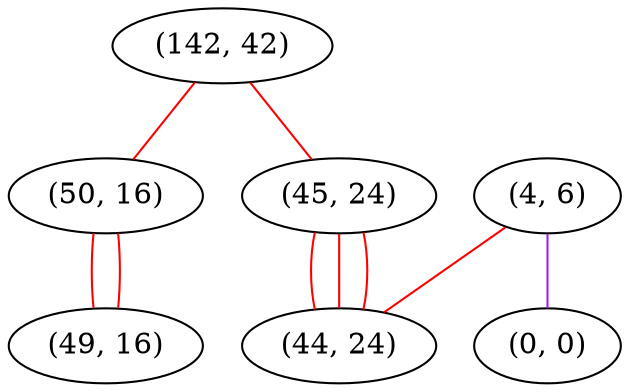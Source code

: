graph "" {
"(142, 42)";
"(4, 6)";
"(45, 24)";
"(44, 24)";
"(50, 16)";
"(0, 0)";
"(49, 16)";
"(142, 42)" -- "(50, 16)"  [color=red, key=0, weight=1];
"(142, 42)" -- "(45, 24)"  [color=red, key=0, weight=1];
"(4, 6)" -- "(0, 0)"  [color=purple, key=0, weight=4];
"(4, 6)" -- "(44, 24)"  [color=red, key=0, weight=1];
"(45, 24)" -- "(44, 24)"  [color=red, key=0, weight=1];
"(45, 24)" -- "(44, 24)"  [color=red, key=1, weight=1];
"(45, 24)" -- "(44, 24)"  [color=red, key=2, weight=1];
"(50, 16)" -- "(49, 16)"  [color=red, key=0, weight=1];
"(50, 16)" -- "(49, 16)"  [color=red, key=1, weight=1];
}
